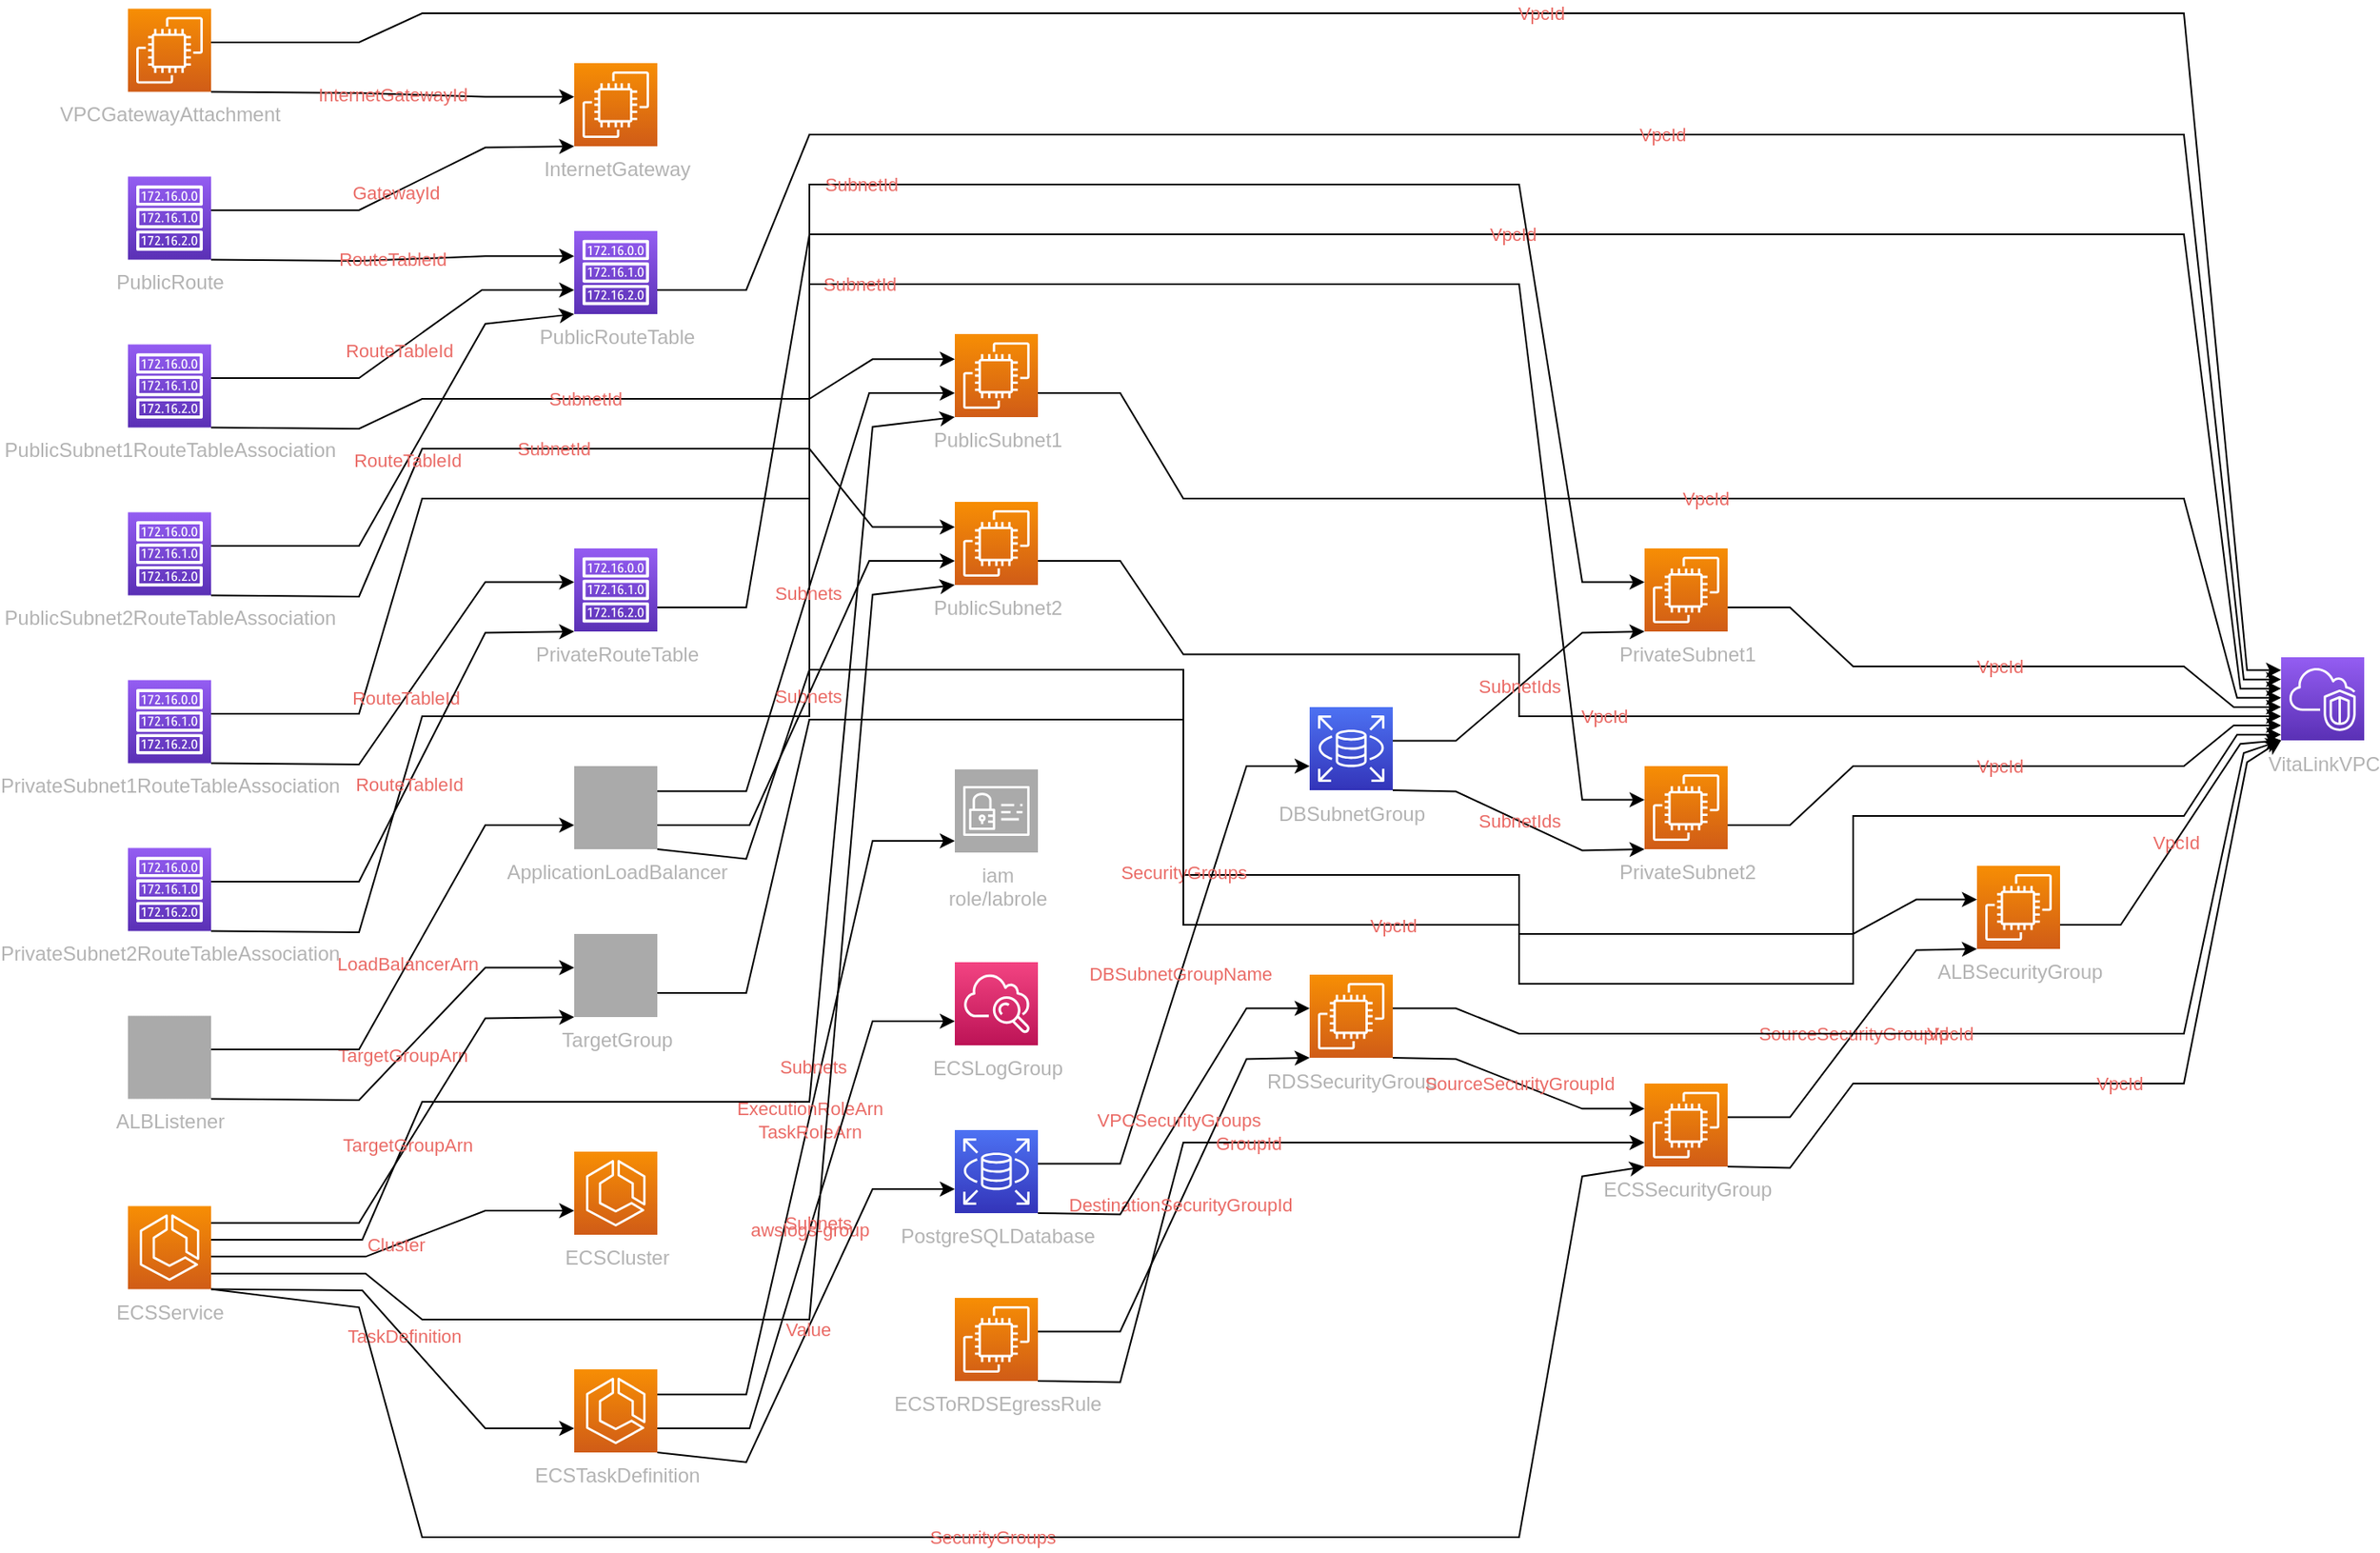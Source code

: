 <mxfile pages="2">
    <diagram id="diagramid" name="Diagram">
        <mxGraphModel dx="1014" dy="1539" grid="0" gridSize="10" guides="1" tooltips="1" connect="1" arrows="1" fold="1" page="0" pageScale="1" pageWidth="827" pageHeight="1169" math="0" shadow="0">
            <root>
                <mxCell id="0"/>
                <mxCell id="1" parent="0"/>
                <mxCell id="2" value="VitaLinkVPC" style="outlineConnect=0;fontColor=#B3B3B3;gradientColor=#945DF2;gradientDirection=north;fillColor=#5A30B5;strokeColor=#ffffff;dashed=0;verticalLabelPosition=bottom;verticalAlign=top;align=center;html=1;fontSize=12;fontStyle=0;aspect=fixed;shape=mxgraph.aws4.resourceIcon;resIcon=mxgraph.aws4.vpc;rounded=0;" parent="1" vertex="1">
                    <mxGeometry x="1372.5" y="387.5" width="50" height="50" as="geometry"/>
                </mxCell>
                <mxCell id="3" value="InternetGateway" style="outlineConnect=0;fontColor=#B3B3B3;gradientColor=#F78E04;gradientDirection=north;fillColor=#D05C17;strokeColor=#ffffff;dashed=0;verticalLabelPosition=bottom;verticalAlign=top;align=center;html=1;fontSize=12;fontStyle=0;aspect=fixed;shape=mxgraph.aws4.resourceIcon;resIcon=mxgraph.aws4.ec2;rounded=0;" parent="1" vertex="1">
                    <mxGeometry x="345.5" y="30" width="50" height="50" as="geometry"/>
                </mxCell>
                <mxCell id="4" value="VPCGatewayAttachment" style="outlineConnect=0;fontColor=#B3B3B3;gradientColor=#F78E04;gradientDirection=north;fillColor=#D05C17;strokeColor=#ffffff;dashed=0;verticalLabelPosition=bottom;verticalAlign=top;align=center;html=1;fontSize=12;fontStyle=0;aspect=fixed;shape=mxgraph.aws4.resourceIcon;resIcon=mxgraph.aws4.ec2;rounded=0;" parent="1" vertex="1">
                    <mxGeometry x="77" y="-2.75" width="50" height="50" as="geometry"/>
                </mxCell>
                <mxCell id="5" value="PublicSubnet1" style="outlineConnect=0;fontColor=#B3B3B3;gradientColor=#F78E04;gradientDirection=north;fillColor=#D05C17;strokeColor=#ffffff;dashed=0;verticalLabelPosition=bottom;verticalAlign=top;align=center;html=1;fontSize=12;fontStyle=0;aspect=fixed;shape=mxgraph.aws4.resourceIcon;resIcon=mxgraph.aws4.ec2;rounded=0;" parent="1" vertex="1">
                    <mxGeometry x="574.5" y="193" width="50" height="50" as="geometry"/>
                </mxCell>
                <mxCell id="6" value="PublicSubnet2" style="outlineConnect=0;fontColor=#B3B3B3;gradientColor=#F78E04;gradientDirection=north;fillColor=#D05C17;strokeColor=#ffffff;dashed=0;verticalLabelPosition=bottom;verticalAlign=top;align=center;html=1;fontSize=12;fontStyle=0;aspect=fixed;shape=mxgraph.aws4.resourceIcon;resIcon=mxgraph.aws4.ec2;rounded=0;" parent="1" vertex="1">
                    <mxGeometry x="574.5" y="294" width="50" height="50" as="geometry"/>
                </mxCell>
                <mxCell id="7" value="PrivateSubnet1" style="outlineConnect=0;fontColor=#B3B3B3;gradientColor=#F78E04;gradientDirection=north;fillColor=#D05C17;strokeColor=#ffffff;dashed=0;verticalLabelPosition=bottom;verticalAlign=top;align=center;html=1;fontSize=12;fontStyle=0;aspect=fixed;shape=mxgraph.aws4.resourceIcon;resIcon=mxgraph.aws4.ec2;rounded=0;" parent="1" vertex="1">
                    <mxGeometry x="989.5" y="322" width="50" height="50" as="geometry"/>
                </mxCell>
                <mxCell id="8" value="PrivateSubnet2" style="outlineConnect=0;fontColor=#B3B3B3;gradientColor=#F78E04;gradientDirection=north;fillColor=#D05C17;strokeColor=#ffffff;dashed=0;verticalLabelPosition=bottom;verticalAlign=top;align=center;html=1;fontSize=12;fontStyle=0;aspect=fixed;shape=mxgraph.aws4.resourceIcon;resIcon=mxgraph.aws4.ec2;rounded=0;" parent="1" vertex="1">
                    <mxGeometry x="989.5" y="453" width="50" height="50" as="geometry"/>
                </mxCell>
                <mxCell id="9" value="PublicRouteTable" style="outlineConnect=0;fontColor=#B3B3B3;gradientColor=#945DF2;gradientDirection=north;fillColor=#5A30B5;strokeColor=#ffffff;dashed=0;verticalLabelPosition=bottom;verticalAlign=top;align=center;html=1;fontSize=12;fontStyle=0;aspect=fixed;shape=mxgraph.aws4.resourceIcon;resIcon=mxgraph.aws4.route_table;rounded=0;" parent="1" vertex="1">
                    <mxGeometry x="345.5" y="131" width="50" height="50" as="geometry"/>
                </mxCell>
                <mxCell id="10" value="PublicRoute" style="outlineConnect=0;fontColor=#B3B3B3;gradientColor=#945DF2;gradientDirection=north;fillColor=#5A30B5;strokeColor=#ffffff;dashed=0;verticalLabelPosition=bottom;verticalAlign=top;align=center;html=1;fontSize=12;fontStyle=0;aspect=fixed;shape=mxgraph.aws4.resourceIcon;resIcon=mxgraph.aws4.route_table;rounded=0;" parent="1" vertex="1">
                    <mxGeometry x="77" y="98.25" width="50" height="50" as="geometry"/>
                </mxCell>
                <mxCell id="11" value="PublicSubnet1RouteTableAssociation" style="outlineConnect=0;fontColor=#B3B3B3;gradientColor=#945DF2;gradientDirection=north;fillColor=#5A30B5;strokeColor=#ffffff;dashed=0;verticalLabelPosition=bottom;verticalAlign=top;align=center;html=1;fontSize=12;fontStyle=0;aspect=fixed;shape=mxgraph.aws4.resourceIcon;resIcon=mxgraph.aws4.route_table;rounded=0;" parent="1" vertex="1">
                    <mxGeometry x="77" y="199.25" width="50" height="50" as="geometry"/>
                </mxCell>
                <mxCell id="12" value="PublicSubnet2RouteTableAssociation" style="outlineConnect=0;fontColor=#B3B3B3;gradientColor=#945DF2;gradientDirection=north;fillColor=#5A30B5;strokeColor=#ffffff;dashed=0;verticalLabelPosition=bottom;verticalAlign=top;align=center;html=1;fontSize=12;fontStyle=0;aspect=fixed;shape=mxgraph.aws4.resourceIcon;resIcon=mxgraph.aws4.route_table;rounded=0;" parent="1" vertex="1">
                    <mxGeometry x="77" y="300.25" width="50" height="50" as="geometry"/>
                </mxCell>
                <mxCell id="13" value="PrivateRouteTable" style="outlineConnect=0;fontColor=#B3B3B3;gradientColor=#945DF2;gradientDirection=north;fillColor=#5A30B5;strokeColor=#ffffff;dashed=0;verticalLabelPosition=bottom;verticalAlign=top;align=center;html=1;fontSize=12;fontStyle=0;aspect=fixed;shape=mxgraph.aws4.resourceIcon;resIcon=mxgraph.aws4.route_table;rounded=0;" parent="1" vertex="1">
                    <mxGeometry x="345.5" y="322" width="50" height="50" as="geometry"/>
                </mxCell>
                <mxCell id="14" value="PrivateSubnet1RouteTableAssociation" style="outlineConnect=0;fontColor=#B3B3B3;gradientColor=#945DF2;gradientDirection=north;fillColor=#5A30B5;strokeColor=#ffffff;dashed=0;verticalLabelPosition=bottom;verticalAlign=top;align=center;html=1;fontSize=12;fontStyle=0;aspect=fixed;shape=mxgraph.aws4.resourceIcon;resIcon=mxgraph.aws4.route_table;rounded=0;" parent="1" vertex="1">
                    <mxGeometry x="77" y="401.25" width="50" height="50" as="geometry"/>
                </mxCell>
                <mxCell id="15" value="PrivateSubnet2RouteTableAssociation" style="outlineConnect=0;fontColor=#B3B3B3;gradientColor=#945DF2;gradientDirection=north;fillColor=#5A30B5;strokeColor=#ffffff;dashed=0;verticalLabelPosition=bottom;verticalAlign=top;align=center;html=1;fontSize=12;fontStyle=0;aspect=fixed;shape=mxgraph.aws4.resourceIcon;resIcon=mxgraph.aws4.route_table;rounded=0;" parent="1" vertex="1">
                    <mxGeometry x="77" y="502.25" width="50" height="50" as="geometry"/>
                </mxCell>
                <mxCell id="16" value="ALBSecurityGroup" style="outlineConnect=0;fontColor=#B3B3B3;gradientColor=#F78E04;gradientDirection=north;fillColor=#D05C17;strokeColor=#ffffff;dashed=0;verticalLabelPosition=bottom;verticalAlign=top;align=center;html=1;fontSize=12;fontStyle=0;aspect=fixed;shape=mxgraph.aws4.resourceIcon;resIcon=mxgraph.aws4.ec2;rounded=0;" parent="1" vertex="1">
                    <mxGeometry x="1189.5" y="513" width="50" height="50" as="geometry"/>
                </mxCell>
                <mxCell id="17" value="ECSSecurityGroup" style="outlineConnect=0;fontColor=#B3B3B3;gradientColor=#F78E04;gradientDirection=north;fillColor=#D05C17;strokeColor=#ffffff;dashed=0;verticalLabelPosition=bottom;verticalAlign=top;align=center;html=1;fontSize=12;fontStyle=0;aspect=fixed;shape=mxgraph.aws4.resourceIcon;resIcon=mxgraph.aws4.ec2;rounded=0;" parent="1" vertex="1">
                    <mxGeometry x="989.5" y="644" width="50" height="50" as="geometry"/>
                </mxCell>
                <mxCell id="18" value="RDSSecurityGroup" style="outlineConnect=0;fontColor=#B3B3B3;gradientColor=#F78E04;gradientDirection=north;fillColor=#D05C17;strokeColor=#ffffff;dashed=0;verticalLabelPosition=bottom;verticalAlign=top;align=center;html=1;fontSize=12;fontStyle=0;aspect=fixed;shape=mxgraph.aws4.resourceIcon;resIcon=mxgraph.aws4.ec2;rounded=0;" parent="1" vertex="1">
                    <mxGeometry x="788" y="578.5" width="50" height="50" as="geometry"/>
                </mxCell>
                <mxCell id="19" value="ECSToRDSEgressRule" style="outlineConnect=0;fontColor=#B3B3B3;gradientColor=#F78E04;gradientDirection=north;fillColor=#D05C17;strokeColor=#ffffff;dashed=0;verticalLabelPosition=bottom;verticalAlign=top;align=center;html=1;fontSize=12;fontStyle=0;aspect=fixed;shape=mxgraph.aws4.resourceIcon;resIcon=mxgraph.aws4.ec2;rounded=0;" parent="1" vertex="1">
                    <mxGeometry x="574.5" y="773" width="50" height="50" as="geometry"/>
                </mxCell>
                <mxCell id="20" value="DBSubnetGroup" style="outlineConnect=0;fontColor=#B3B3B3;gradientColor=#4D72F3;gradientDirection=north;fillColor=#3334B9;strokeColor=#ffffff;dashed=0;verticalLabelPosition=bottom;verticalAlign=top;align=center;html=1;fontSize=12;fontStyle=0;aspect=fixed;shape=mxgraph.aws4.resourceIcon;resIcon=mxgraph.aws4.rds;rounded=0;" parent="1" vertex="1">
                    <mxGeometry x="788" y="417.5" width="50" height="50" as="geometry"/>
                </mxCell>
                <mxCell id="21" value="PostgreSQLDatabase" style="outlineConnect=0;fontColor=#B3B3B3;gradientColor=#4D72F3;gradientDirection=north;fillColor=#3334B9;strokeColor=#ffffff;dashed=0;verticalLabelPosition=bottom;verticalAlign=top;align=center;html=1;fontSize=12;fontStyle=0;aspect=fixed;shape=mxgraph.aws4.resourceIcon;resIcon=mxgraph.aws4.rds;rounded=0;" parent="1" vertex="1">
                    <mxGeometry x="574.5" y="672" width="50" height="50" as="geometry"/>
                </mxCell>
                <mxCell id="22" value="ApplicationLoadBalancer" style="outlineConnect=0;fontColor=#B3B3B3;gradientColor=#aaaaaa;gradientDirection=north;fillColor=#aaaaaa;strokeColor=#ffffff;dashed=0;verticalLabelPosition=bottom;verticalAlign=top;align=center;html=1;fontSize=12;fontStyle=0;aspect=fixed;shape=mxgraph.aws4.resourceIcon;resIcon=mxgraph.aws4.elasticloadbalancingv2;rounded=0;" parent="1" vertex="1">
                    <mxGeometry x="345.5" y="453" width="50" height="50" as="geometry"/>
                </mxCell>
                <mxCell id="23" value="TargetGroup" style="outlineConnect=0;fontColor=#B3B3B3;gradientColor=#aaaaaa;gradientDirection=north;fillColor=#aaaaaa;strokeColor=#ffffff;dashed=0;verticalLabelPosition=bottom;verticalAlign=top;align=center;html=1;fontSize=12;fontStyle=0;aspect=fixed;shape=mxgraph.aws4.resourceIcon;resIcon=mxgraph.aws4.elasticloadbalancingv2;rounded=0;" parent="1" vertex="1">
                    <mxGeometry x="345.5" y="554" width="50" height="50" as="geometry"/>
                </mxCell>
                <mxCell id="24" value="ALBListener" style="outlineConnect=0;fontColor=#B3B3B3;gradientColor=#aaaaaa;gradientDirection=north;fillColor=#aaaaaa;strokeColor=#ffffff;dashed=0;verticalLabelPosition=bottom;verticalAlign=top;align=center;html=1;fontSize=12;fontStyle=0;aspect=fixed;shape=mxgraph.aws4.resourceIcon;resIcon=mxgraph.aws4.elasticloadbalancingv2;rounded=0;" parent="1" vertex="1">
                    <mxGeometry x="77" y="603.25" width="50" height="50" as="geometry"/>
                </mxCell>
                <mxCell id="25" value="ECSLogGroup" style="outlineConnect=0;fontColor=#B3B3B3;gradientColor=#F34482;gradientDirection=north;fillColor=#BC1356;strokeColor=#ffffff;dashed=0;verticalLabelPosition=bottom;verticalAlign=top;align=center;html=1;fontSize=12;fontStyle=0;aspect=fixed;shape=mxgraph.aws4.resourceIcon;resIcon=mxgraph.aws4.cloudwatch;rounded=0;" parent="1" vertex="1">
                    <mxGeometry x="574.5" y="571" width="50" height="50" as="geometry"/>
                </mxCell>
                <mxCell id="26" value="ECSCluster" style="outlineConnect=0;fontColor=#B3B3B3;gradientColor=#F78E04;gradientDirection=north;fillColor=#D05C17;strokeColor=#ffffff;dashed=0;verticalLabelPosition=bottom;verticalAlign=top;align=center;html=1;fontSize=12;fontStyle=0;aspect=fixed;shape=mxgraph.aws4.resourceIcon;resIcon=mxgraph.aws4.ecs;rounded=0;" parent="1" vertex="1">
                    <mxGeometry x="345.5" y="685" width="50" height="50" as="geometry"/>
                </mxCell>
                <mxCell id="27" value="ECSTaskDefinition" style="outlineConnect=0;fontColor=#B3B3B3;gradientColor=#F78E04;gradientDirection=north;fillColor=#D05C17;strokeColor=#ffffff;dashed=0;verticalLabelPosition=bottom;verticalAlign=top;align=center;html=1;fontSize=12;fontStyle=0;aspect=fixed;shape=mxgraph.aws4.resourceIcon;resIcon=mxgraph.aws4.ecs;rounded=0;" parent="1" vertex="1">
                    <mxGeometry x="345.5" y="816" width="50" height="50" as="geometry"/>
                </mxCell>
                <mxCell id="28" value="ECSService" style="outlineConnect=0;fontColor=#B3B3B3;gradientColor=#F78E04;gradientDirection=north;fillColor=#D05C17;strokeColor=#ffffff;dashed=0;verticalLabelPosition=bottom;verticalAlign=top;align=center;html=1;fontSize=12;fontStyle=0;aspect=fixed;shape=mxgraph.aws4.resourceIcon;resIcon=mxgraph.aws4.ecs;rounded=0;" parent="1" vertex="1">
                    <mxGeometry x="77" y="717.75" width="50" height="50" as="geometry"/>
                </mxCell>
                <mxCell id="29" value="iam  &#xa;role/labrole" style="outlineConnect=0;fontColor=#B3B3B3;gradientColor=#aaaaaa;gradientDirection=north;fillColor=#aaaaaa;strokeColor=#ffffff;dashed=0;verticalLabelPosition=bottom;verticalAlign=top;align=center;html=1;fontSize=12;fontStyle=0;aspect=fixed;shape=mxgraph.aws4.resourceIcon;resIcon=mxgraph.aws4.identity_and_access_management;rounded=0;" parent="1" vertex="1">
                    <mxGeometry x="574.5" y="455" width="50" height="50" as="geometry"/>
                </mxCell>
                <mxCell id="VitaLinkVPC|VPCGatewayAttachment" value="VpcId" style="edgeStyle=orthogonalEdgeStyle;rounded=0;orthogonalLoop=1;jettySize=auto;html=1;labelBackgroundColor=none;fontColor=#EA6B66;noEdgeStyle=1;orthogonal=1;" parent="1" source="4" target="2" edge="1">
                    <mxGeometry relative="1" as="geometry">
                        <Array as="points">
                            <mxPoint x="216" y="17.5"/>
                            <mxPoint x="254"/>
                            <mxPoint x="487"/>
                            <mxPoint x="487"/>
                            <mxPoint x="712"/>
                            <mxPoint x="712"/>
                            <mxPoint x="914"/>
                            <mxPoint x="914"/>
                            <mxPoint x="1115"/>
                            <mxPoint x="1115"/>
                            <mxPoint x="1314"/>
                            <mxPoint x="1352" y="395.273"/>
                        </Array>
                    </mxGeometry>
                </mxCell>
                <mxCell id="InternetGateway|VPCGatewayAttachment" value="InternetGatewayId" style="edgeStyle=orthogonalEdgeStyle;rounded=0;orthogonalLoop=1;jettySize=auto;html=1;labelBackgroundColor=none;fontColor=#EA6B66;noEdgeStyle=1;orthogonal=1;" parent="1" source="4" target="3" edge="1">
                    <mxGeometry relative="1" as="geometry">
                        <Array as="points">
                            <mxPoint x="216" y="48"/>
                            <mxPoint x="292" y="50.25"/>
                        </Array>
                    </mxGeometry>
                </mxCell>
                <mxCell id="VitaLinkVPC|PublicSubnet1" value="VpcId" style="edgeStyle=orthogonalEdgeStyle;rounded=0;orthogonalLoop=1;jettySize=auto;html=1;labelBackgroundColor=none;fontColor=#EA6B66;noEdgeStyle=1;orthogonal=1;" parent="1" source="5" target="2" edge="1">
                    <mxGeometry relative="1" as="geometry">
                        <Array as="points">
                            <mxPoint x="674" y="228.5"/>
                            <mxPoint x="712" y="292"/>
                            <mxPoint x="914" y="292"/>
                            <mxPoint x="914" y="292"/>
                            <mxPoint x="1115" y="292"/>
                            <mxPoint x="1115" y="292"/>
                            <mxPoint x="1314" y="292"/>
                            <mxPoint x="1346" y="411.909"/>
                        </Array>
                    </mxGeometry>
                </mxCell>
                <mxCell id="VitaLinkVPC|PublicSubnet2" value="VpcId" style="edgeStyle=orthogonalEdgeStyle;rounded=0;orthogonalLoop=1;jettySize=auto;html=1;labelBackgroundColor=none;fontColor=#EA6B66;noEdgeStyle=1;orthogonal=1;" parent="1" source="6" target="2" edge="1">
                    <mxGeometry relative="1" as="geometry">
                        <Array as="points">
                            <mxPoint x="674" y="329.5"/>
                            <mxPoint x="712" y="385.75"/>
                            <mxPoint x="914" y="385.75"/>
                            <mxPoint x="914" y="423"/>
                            <mxPoint x="1115" y="423"/>
                            <mxPoint x="1115" y="423"/>
                            <mxPoint x="1314" y="423"/>
                            <mxPoint x="1342" y="423.0"/>
                        </Array>
                    </mxGeometry>
                </mxCell>
                <mxCell id="VitaLinkVPC|PrivateSubnet1" value="VpcId" style="edgeStyle=orthogonalEdgeStyle;rounded=0;orthogonalLoop=1;jettySize=auto;html=1;labelBackgroundColor=none;fontColor=#EA6B66;noEdgeStyle=1;orthogonal=1;" parent="1" source="7" target="2" edge="1">
                    <mxGeometry relative="1" as="geometry">
                        <Array as="points">
                            <mxPoint x="1077" y="357.5"/>
                            <mxPoint x="1115" y="393"/>
                            <mxPoint x="1314" y="393"/>
                            <mxPoint x="1344" y="417.455"/>
                        </Array>
                    </mxGeometry>
                </mxCell>
                <mxCell id="VitaLinkVPC|PrivateSubnet2" value="VpcId" style="edgeStyle=orthogonalEdgeStyle;rounded=0;orthogonalLoop=1;jettySize=auto;html=1;labelBackgroundColor=none;fontColor=#EA6B66;noEdgeStyle=1;orthogonal=1;" parent="1" source="8" target="2" edge="1">
                    <mxGeometry relative="1" as="geometry">
                        <Array as="points">
                            <mxPoint x="1077" y="488.5"/>
                            <mxPoint x="1115" y="453"/>
                            <mxPoint x="1314" y="453"/>
                            <mxPoint x="1344" y="428.545"/>
                        </Array>
                    </mxGeometry>
                </mxCell>
                <mxCell id="VitaLinkVPC|PublicRouteTable" value="VpcId" style="edgeStyle=orthogonalEdgeStyle;rounded=0;orthogonalLoop=1;jettySize=auto;html=1;labelBackgroundColor=none;fontColor=#EA6B66;noEdgeStyle=1;orthogonal=1;" parent="1" source="9" target="2" edge="1">
                    <mxGeometry relative="1" as="geometry">
                        <Array as="points">
                            <mxPoint x="449" y="166.5"/>
                            <mxPoint x="487" y="73"/>
                            <mxPoint x="712" y="73"/>
                            <mxPoint x="712" y="73"/>
                            <mxPoint x="914" y="73"/>
                            <mxPoint x="914" y="73"/>
                            <mxPoint x="1115" y="73"/>
                            <mxPoint x="1115" y="73"/>
                            <mxPoint x="1314" y="73"/>
                            <mxPoint x="1350" y="400.818"/>
                        </Array>
                    </mxGeometry>
                </mxCell>
                <mxCell id="PublicRouteTable|PublicRoute" value="RouteTableId" style="edgeStyle=orthogonalEdgeStyle;rounded=0;orthogonalLoop=1;jettySize=auto;html=1;labelBackgroundColor=none;fontColor=#EA6B66;noEdgeStyle=1;orthogonal=1;" parent="1" source="10" target="9" edge="1">
                    <mxGeometry relative="1" as="geometry">
                        <Array as="points">
                            <mxPoint x="216" y="149"/>
                            <mxPoint x="292" y="146.167"/>
                        </Array>
                    </mxGeometry>
                </mxCell>
                <mxCell id="InternetGateway|PublicRoute" value="GatewayId" style="edgeStyle=orthogonalEdgeStyle;rounded=0;orthogonalLoop=1;jettySize=auto;html=1;labelBackgroundColor=none;fontColor=#EA6B66;noEdgeStyle=1;orthogonal=1;" parent="1" source="10" target="3" edge="1">
                    <mxGeometry relative="1" as="geometry">
                        <Array as="points">
                            <mxPoint x="216" y="118.5"/>
                            <mxPoint x="292" y="80.75"/>
                        </Array>
                    </mxGeometry>
                </mxCell>
                <mxCell id="PublicSubnet1|PublicSubnet1RouteTableAssociation" value="SubnetId" style="edgeStyle=orthogonalEdgeStyle;rounded=0;orthogonalLoop=1;jettySize=auto;html=1;labelBackgroundColor=none;fontColor=#EA6B66;noEdgeStyle=1;orthogonal=1;" parent="1" source="11" target="5" edge="1">
                    <mxGeometry relative="1" as="geometry">
                        <Array as="points">
                            <mxPoint x="216" y="250"/>
                            <mxPoint x="254" y="232"/>
                            <mxPoint x="487" y="232"/>
                            <mxPoint x="525" y="208.167"/>
                        </Array>
                    </mxGeometry>
                </mxCell>
                <mxCell id="PublicRouteTable|PublicSubnet1RouteTableAssociation" value="RouteTableId" style="edgeStyle=orthogonalEdgeStyle;rounded=0;orthogonalLoop=1;jettySize=auto;html=1;labelBackgroundColor=none;fontColor=#EA6B66;noEdgeStyle=1;orthogonal=1;" parent="1" source="11" target="9" edge="1">
                    <mxGeometry relative="1" as="geometry">
                        <Array as="points">
                            <mxPoint x="216" y="219.5"/>
                            <mxPoint x="290" y="166.5"/>
                        </Array>
                    </mxGeometry>
                </mxCell>
                <mxCell id="PublicSubnet2|PublicSubnet2RouteTableAssociation" value="SubnetId" style="edgeStyle=orthogonalEdgeStyle;rounded=0;orthogonalLoop=1;jettySize=auto;html=1;labelBackgroundColor=none;fontColor=#EA6B66;noEdgeStyle=1;orthogonal=1;" parent="1" source="12" target="6" edge="1">
                    <mxGeometry relative="1" as="geometry">
                        <Array as="points">
                            <mxPoint x="216" y="351"/>
                            <mxPoint x="254" y="262"/>
                            <mxPoint x="487" y="262"/>
                            <mxPoint x="525" y="309.167"/>
                        </Array>
                    </mxGeometry>
                </mxCell>
                <mxCell id="PublicRouteTable|PublicSubnet2RouteTableAssociation" value="RouteTableId" style="edgeStyle=orthogonalEdgeStyle;rounded=0;orthogonalLoop=1;jettySize=auto;html=1;labelBackgroundColor=none;fontColor=#EA6B66;noEdgeStyle=1;orthogonal=1;" parent="1" source="12" target="9" edge="1">
                    <mxGeometry relative="1" as="geometry">
                        <Array as="points">
                            <mxPoint x="216" y="320.5"/>
                            <mxPoint x="292" y="186.833"/>
                        </Array>
                    </mxGeometry>
                </mxCell>
                <mxCell id="VitaLinkVPC|PrivateRouteTable" value="VpcId" style="edgeStyle=orthogonalEdgeStyle;rounded=0;orthogonalLoop=1;jettySize=auto;html=1;labelBackgroundColor=none;fontColor=#EA6B66;noEdgeStyle=1;orthogonal=1;" parent="1" source="13" target="2" edge="1">
                    <mxGeometry relative="1" as="geometry">
                        <Array as="points">
                            <mxPoint x="449" y="357.5"/>
                            <mxPoint x="487" y="133"/>
                            <mxPoint x="712" y="133"/>
                            <mxPoint x="712" y="133"/>
                            <mxPoint x="914" y="133"/>
                            <mxPoint x="914" y="133"/>
                            <mxPoint x="1115" y="133"/>
                            <mxPoint x="1115" y="133"/>
                            <mxPoint x="1314" y="133"/>
                            <mxPoint x="1348" y="406.364"/>
                        </Array>
                    </mxGeometry>
                </mxCell>
                <mxCell id="PrivateSubnet1|PrivateSubnet1RouteTableAssociation" value="SubnetId" style="edgeStyle=orthogonalEdgeStyle;rounded=0;orthogonalLoop=1;jettySize=auto;html=1;labelBackgroundColor=none;fontColor=#EA6B66;noEdgeStyle=1;orthogonal=1;" parent="1" source="14" target="7" edge="1">
                    <mxGeometry relative="1" as="geometry">
                        <Array as="points">
                            <mxPoint x="216" y="421.5"/>
                            <mxPoint x="254" y="292"/>
                            <mxPoint x="487" y="292"/>
                            <mxPoint x="487" y="103"/>
                            <mxPoint x="712" y="103"/>
                            <mxPoint x="712" y="103"/>
                            <mxPoint x="914" y="103"/>
                            <mxPoint x="952" y="342.25"/>
                        </Array>
                    </mxGeometry>
                </mxCell>
                <mxCell id="PrivateRouteTable|PrivateSubnet1RouteTableAssociation" value="RouteTableId" style="edgeStyle=orthogonalEdgeStyle;rounded=0;orthogonalLoop=1;jettySize=auto;html=1;labelBackgroundColor=none;fontColor=#EA6B66;noEdgeStyle=1;orthogonal=1;" parent="1" source="14" target="13" edge="1">
                    <mxGeometry relative="1" as="geometry">
                        <Array as="points">
                            <mxPoint x="216" y="452"/>
                            <mxPoint x="292" y="342.25"/>
                        </Array>
                    </mxGeometry>
                </mxCell>
                <mxCell id="PrivateSubnet2|PrivateSubnet2RouteTableAssociation" value="SubnetId" style="edgeStyle=orthogonalEdgeStyle;rounded=0;orthogonalLoop=1;jettySize=auto;html=1;labelBackgroundColor=none;fontColor=#EA6B66;noEdgeStyle=1;orthogonal=1;" parent="1" source="15" target="8" edge="1">
                    <mxGeometry relative="1" as="geometry">
                        <Array as="points">
                            <mxPoint x="216" y="553"/>
                            <mxPoint x="254" y="423"/>
                            <mxPoint x="487" y="423"/>
                            <mxPoint x="487" y="163"/>
                            <mxPoint x="712" y="163"/>
                            <mxPoint x="712" y="163"/>
                            <mxPoint x="914" y="163"/>
                            <mxPoint x="952" y="473.25"/>
                        </Array>
                    </mxGeometry>
                </mxCell>
                <mxCell id="PrivateRouteTable|PrivateSubnet2RouteTableAssociation" value="RouteTableId" style="edgeStyle=orthogonalEdgeStyle;rounded=0;orthogonalLoop=1;jettySize=auto;html=1;labelBackgroundColor=none;fontColor=#EA6B66;noEdgeStyle=1;orthogonal=1;" parent="1" source="15" target="13" edge="1">
                    <mxGeometry relative="1" as="geometry">
                        <Array as="points">
                            <mxPoint x="216" y="522.5"/>
                            <mxPoint x="292" y="372.75"/>
                        </Array>
                    </mxGeometry>
                </mxCell>
                <mxCell id="VitaLinkVPC|ALBSecurityGroup" value="VpcId" style="edgeStyle=orthogonalEdgeStyle;rounded=0;orthogonalLoop=1;jettySize=auto;html=1;labelBackgroundColor=none;fontColor=#EA6B66;noEdgeStyle=1;orthogonal=1;" parent="1" source="16" target="2" edge="1">
                    <mxGeometry relative="1" as="geometry">
                        <Array as="points">
                            <mxPoint x="1276" y="548.5"/>
                            <mxPoint x="1348" y="439.636"/>
                        </Array>
                    </mxGeometry>
                </mxCell>
                <mxCell id="VitaLinkVPC|ECSSecurityGroup" value="VpcId" style="edgeStyle=orthogonalEdgeStyle;rounded=0;orthogonalLoop=1;jettySize=auto;html=1;labelBackgroundColor=none;fontColor=#EA6B66;noEdgeStyle=1;orthogonal=1;" parent="1" source="17" target="2" edge="1">
                    <mxGeometry relative="1" as="geometry">
                        <Array as="points">
                            <mxPoint x="1077" y="694.75"/>
                            <mxPoint x="1115" y="644"/>
                            <mxPoint x="1314" y="644"/>
                            <mxPoint x="1352" y="450.727"/>
                        </Array>
                    </mxGeometry>
                </mxCell>
                <mxCell id="ALBSecurityGroup|ECSSecurityGroup" value="SourceSecurityGroupId" style="edgeStyle=orthogonalEdgeStyle;rounded=0;orthogonalLoop=1;jettySize=auto;html=1;labelBackgroundColor=none;fontColor=#EA6B66;noEdgeStyle=1;orthogonal=1;" parent="1" source="17" target="16" edge="1">
                    <mxGeometry relative="1" as="geometry">
                        <Array as="points">
                            <mxPoint x="1077" y="664.25"/>
                            <mxPoint x="1153" y="563.75"/>
                        </Array>
                    </mxGeometry>
                </mxCell>
                <mxCell id="VitaLinkVPC|RDSSecurityGroup" value="VpcId" style="edgeStyle=orthogonalEdgeStyle;rounded=0;orthogonalLoop=1;jettySize=auto;html=1;labelBackgroundColor=none;fontColor=#EA6B66;noEdgeStyle=1;orthogonal=1;" parent="1" source="18" target="2" edge="1">
                    <mxGeometry relative="1" as="geometry">
                        <Array as="points">
                            <mxPoint x="876" y="598.75"/>
                            <mxPoint x="914" y="614"/>
                            <mxPoint x="1115" y="614"/>
                            <mxPoint x="1115" y="614"/>
                            <mxPoint x="1314" y="614"/>
                            <mxPoint x="1350" y="445.182"/>
                        </Array>
                    </mxGeometry>
                </mxCell>
                <mxCell id="ECSSecurityGroup|RDSSecurityGroup" value="SourceSecurityGroupId" style="edgeStyle=orthogonalEdgeStyle;rounded=0;orthogonalLoop=1;jettySize=auto;html=1;labelBackgroundColor=none;fontColor=#EA6B66;noEdgeStyle=1;orthogonal=1;" parent="1" source="18" target="17" edge="1">
                    <mxGeometry relative="1" as="geometry">
                        <Array as="points">
                            <mxPoint x="876" y="629.25"/>
                            <mxPoint x="952" y="659.167"/>
                        </Array>
                    </mxGeometry>
                </mxCell>
                <mxCell id="ECSSecurityGroup|ECSToRDSEgressRule" value="GroupId" style="edgeStyle=orthogonalEdgeStyle;rounded=0;orthogonalLoop=1;jettySize=auto;html=1;labelBackgroundColor=none;fontColor=#EA6B66;noEdgeStyle=1;orthogonal=1;" parent="1" source="19" target="17" edge="1">
                    <mxGeometry relative="1" as="geometry">
                        <Array as="points">
                            <mxPoint x="674" y="823.75"/>
                            <mxPoint x="712" y="679.5"/>
                            <mxPoint x="914" y="679.5"/>
                            <mxPoint x="950" y="679.5"/>
                        </Array>
                    </mxGeometry>
                </mxCell>
                <mxCell id="RDSSecurityGroup|ECSToRDSEgressRule" value="DestinationSecurityGroupId" style="edgeStyle=orthogonalEdgeStyle;rounded=0;orthogonalLoop=1;jettySize=auto;html=1;labelBackgroundColor=none;fontColor=#EA6B66;noEdgeStyle=1;orthogonal=1;" parent="1" source="19" target="18" edge="1">
                    <mxGeometry relative="1" as="geometry">
                        <Array as="points">
                            <mxPoint x="674" y="793.25"/>
                            <mxPoint x="750" y="629.25"/>
                        </Array>
                    </mxGeometry>
                </mxCell>
                <mxCell id="PrivateSubnet1|DBSubnetGroup" value="SubnetIds" style="edgeStyle=orthogonalEdgeStyle;rounded=0;orthogonalLoop=1;jettySize=auto;html=1;labelBackgroundColor=none;fontColor=#EA6B66;noEdgeStyle=1;orthogonal=1;" parent="1" source="20" target="7" edge="1">
                    <mxGeometry relative="1" as="geometry">
                        <Array as="points">
                            <mxPoint x="876" y="437.75"/>
                            <mxPoint x="952" y="372.75"/>
                        </Array>
                    </mxGeometry>
                </mxCell>
                <mxCell id="PrivateSubnet2|DBSubnetGroup" value="SubnetIds" style="edgeStyle=orthogonalEdgeStyle;rounded=0;orthogonalLoop=1;jettySize=auto;html=1;labelBackgroundColor=none;fontColor=#EA6B66;noEdgeStyle=1;orthogonal=1;" parent="1" source="20" target="8" edge="1">
                    <mxGeometry relative="1" as="geometry">
                        <Array as="points">
                            <mxPoint x="876" y="468.25"/>
                            <mxPoint x="952" y="503.75"/>
                        </Array>
                    </mxGeometry>
                </mxCell>
                <mxCell id="DBSubnetGroup|PostgreSQLDatabase" value="DBSubnetGroupName" style="edgeStyle=orthogonalEdgeStyle;rounded=0;orthogonalLoop=1;jettySize=auto;html=1;labelBackgroundColor=none;fontColor=#EA6B66;noEdgeStyle=1;orthogonal=1;" parent="1" source="21" target="20" edge="1">
                    <mxGeometry relative="1" as="geometry">
                        <Array as="points">
                            <mxPoint x="674" y="692.25"/>
                            <mxPoint x="750" y="453"/>
                        </Array>
                    </mxGeometry>
                </mxCell>
                <mxCell id="RDSSecurityGroup|PostgreSQLDatabase" value="VPCSecurityGroups" style="edgeStyle=orthogonalEdgeStyle;rounded=0;orthogonalLoop=1;jettySize=auto;html=1;labelBackgroundColor=none;fontColor=#EA6B66;noEdgeStyle=1;orthogonal=1;" parent="1" source="21" target="18" edge="1">
                    <mxGeometry relative="1" as="geometry">
                        <Array as="points">
                            <mxPoint x="674" y="722.75"/>
                            <mxPoint x="750" y="598.75"/>
                        </Array>
                    </mxGeometry>
                </mxCell>
                <mxCell id="PublicSubnet1|ApplicationLoadBalancer" value="Subnets" style="edgeStyle=orthogonalEdgeStyle;rounded=0;orthogonalLoop=1;jettySize=auto;html=1;labelBackgroundColor=none;fontColor=#EA6B66;noEdgeStyle=1;orthogonal=1;" parent="1" source="22" target="5" edge="1">
                    <mxGeometry relative="1" as="geometry">
                        <Array as="points">
                            <mxPoint x="449" y="468.167"/>
                            <mxPoint x="523" y="228.5"/>
                        </Array>
                    </mxGeometry>
                </mxCell>
                <mxCell id="PublicSubnet2|ApplicationLoadBalancer" value="Subnets" style="edgeStyle=orthogonalEdgeStyle;rounded=0;orthogonalLoop=1;jettySize=auto;html=1;labelBackgroundColor=none;fontColor=#EA6B66;noEdgeStyle=1;orthogonal=1;" parent="1" source="22" target="6" edge="1">
                    <mxGeometry relative="1" as="geometry">
                        <Array as="points">
                            <mxPoint x="451" y="488.5"/>
                            <mxPoint x="523" y="329.5"/>
                        </Array>
                    </mxGeometry>
                </mxCell>
                <mxCell id="ALBSecurityGroup|ApplicationLoadBalancer" value="SecurityGroups" style="edgeStyle=orthogonalEdgeStyle;rounded=0;orthogonalLoop=1;jettySize=auto;html=1;labelBackgroundColor=none;fontColor=#EA6B66;noEdgeStyle=1;orthogonal=1;" parent="1" source="22" target="16" edge="1">
                    <mxGeometry relative="1" as="geometry">
                        <Array as="points">
                            <mxPoint x="449" y="508.833"/>
                            <mxPoint x="487" y="395"/>
                            <mxPoint x="712" y="395"/>
                            <mxPoint x="712" y="518.5"/>
                            <mxPoint x="914" y="518.5"/>
                            <mxPoint x="914" y="554"/>
                            <mxPoint x="1115" y="554"/>
                            <mxPoint x="1153" y="533.25"/>
                        </Array>
                    </mxGeometry>
                </mxCell>
                <mxCell id="VitaLinkVPC|TargetGroup" value="VpcId" style="edgeStyle=orthogonalEdgeStyle;rounded=0;orthogonalLoop=1;jettySize=auto;html=1;labelBackgroundColor=none;fontColor=#EA6B66;noEdgeStyle=1;orthogonal=1;" parent="1" source="23" target="2" edge="1">
                    <mxGeometry relative="1" as="geometry">
                        <Array as="points">
                            <mxPoint x="449" y="589.5"/>
                            <mxPoint x="487" y="425"/>
                            <mxPoint x="712" y="425"/>
                            <mxPoint x="712" y="548.5"/>
                            <mxPoint x="914" y="548.5"/>
                            <mxPoint x="914" y="584"/>
                            <mxPoint x="1115" y="584"/>
                            <mxPoint x="1115" y="483"/>
                            <mxPoint x="1314" y="483"/>
                            <mxPoint x="1346" y="434.091"/>
                        </Array>
                    </mxGeometry>
                </mxCell>
                <mxCell id="TargetGroup|ALBListener" value="TargetGroupArn" style="edgeStyle=orthogonalEdgeStyle;rounded=0;orthogonalLoop=1;jettySize=auto;html=1;labelBackgroundColor=none;fontColor=#EA6B66;noEdgeStyle=1;orthogonal=1;" parent="1" source="24" target="23" edge="1">
                    <mxGeometry relative="1" as="geometry">
                        <Array as="points">
                            <mxPoint x="216" y="654"/>
                            <mxPoint x="292" y="574.25"/>
                        </Array>
                    </mxGeometry>
                </mxCell>
                <mxCell id="ApplicationLoadBalancer|ALBListener" value="LoadBalancerArn" style="edgeStyle=orthogonalEdgeStyle;rounded=0;orthogonalLoop=1;jettySize=auto;html=1;labelBackgroundColor=none;fontColor=#EA6B66;noEdgeStyle=1;orthogonal=1;" parent="1" source="24" target="22" edge="1">
                    <mxGeometry relative="1" as="geometry">
                        <Array as="points">
                            <mxPoint x="216" y="623.5"/>
                            <mxPoint x="292" y="488.5"/>
                        </Array>
                    </mxGeometry>
                </mxCell>
                <mxCell id="iam  &#xa;role/labrole|ECSTaskDefinition" value="ExecutionRoleArn&#xa;TaskRoleArn" style="edgeStyle=orthogonalEdgeStyle;rounded=0;orthogonalLoop=1;jettySize=auto;html=1;labelBackgroundColor=none;fontColor=#EA6B66;noEdgeStyle=1;orthogonal=1;" parent="1" source="27" target="29" edge="1">
                    <mxGeometry relative="1" as="geometry">
                        <Array as="points">
                            <mxPoint x="449" y="831.167"/>
                            <mxPoint x="525" y="498"/>
                        </Array>
                    </mxGeometry>
                </mxCell>
                <mxCell id="ECSLogGroup|ECSTaskDefinition" value="awslogs-group" style="edgeStyle=orthogonalEdgeStyle;rounded=0;orthogonalLoop=1;jettySize=auto;html=1;labelBackgroundColor=none;fontColor=#EA6B66;noEdgeStyle=1;orthogonal=1;" parent="1" source="27" target="25" edge="1">
                    <mxGeometry relative="1" as="geometry">
                        <Array as="points">
                            <mxPoint x="451" y="851.5"/>
                            <mxPoint x="525" y="606.5"/>
                        </Array>
                    </mxGeometry>
                </mxCell>
                <mxCell id="PostgreSQLDatabase|ECSTaskDefinition" value="Value" style="edgeStyle=orthogonalEdgeStyle;rounded=0;orthogonalLoop=1;jettySize=auto;html=1;labelBackgroundColor=none;fontColor=#EA6B66;noEdgeStyle=1;orthogonal=1;" parent="1" source="27" target="21" edge="1">
                    <mxGeometry relative="1" as="geometry">
                        <Array as="points">
                            <mxPoint x="449" y="871.833"/>
                            <mxPoint x="525" y="707.5"/>
                        </Array>
                    </mxGeometry>
                </mxCell>
                <mxCell id="ECSCluster|ECSService" value="Cluster" style="edgeStyle=orthogonalEdgeStyle;rounded=0;orthogonalLoop=1;jettySize=auto;html=1;labelBackgroundColor=none;fontColor=#EA6B66;noEdgeStyle=1;orthogonal=1;" parent="1" source="28" target="26" edge="1">
                    <mxGeometry relative="1" as="geometry">
                        <Array as="points">
                            <mxPoint x="220" y="748.167"/>
                            <mxPoint x="292" y="720.5"/>
                        </Array>
                    </mxGeometry>
                </mxCell>
                <mxCell id="ECSTaskDefinition|ECSService" value="TaskDefinition" style="edgeStyle=orthogonalEdgeStyle;rounded=0;orthogonalLoop=1;jettySize=auto;html=1;labelBackgroundColor=none;fontColor=#EA6B66;noEdgeStyle=1;orthogonal=1;" parent="1" source="28" target="27" edge="1">
                    <mxGeometry relative="1" as="geometry">
                        <Array as="points">
                            <mxPoint x="218" y="768.5"/>
                            <mxPoint x="292" y="851.5"/>
                        </Array>
                    </mxGeometry>
                </mxCell>
                <mxCell id="PublicSubnet1|ECSService" value="Subnets" style="edgeStyle=orthogonalEdgeStyle;rounded=0;orthogonalLoop=1;jettySize=auto;html=1;labelBackgroundColor=none;fontColor=#EA6B66;noEdgeStyle=1;orthogonal=1;" parent="1" source="28" target="5" edge="1">
                    <mxGeometry relative="1" as="geometry">
                        <Array as="points">
                            <mxPoint x="218" y="738"/>
                            <mxPoint x="254" y="655"/>
                            <mxPoint x="487" y="655"/>
                            <mxPoint x="525" y="248.833"/>
                        </Array>
                    </mxGeometry>
                </mxCell>
                <mxCell id="PublicSubnet2|ECSService" value="Subnets" style="edgeStyle=orthogonalEdgeStyle;rounded=0;orthogonalLoop=1;jettySize=auto;html=1;labelBackgroundColor=none;fontColor=#EA6B66;noEdgeStyle=1;orthogonal=1;" parent="1" source="28" target="6" edge="1">
                    <mxGeometry relative="1" as="geometry">
                        <Array as="points">
                            <mxPoint x="220" y="758.333"/>
                            <mxPoint x="254" y="786"/>
                            <mxPoint x="487" y="786"/>
                            <mxPoint x="525" y="349.833"/>
                        </Array>
                    </mxGeometry>
                </mxCell>
                <mxCell id="ECSSecurityGroup|ECSService" value="SecurityGroups" style="edgeStyle=orthogonalEdgeStyle;rounded=0;orthogonalLoop=1;jettySize=auto;html=1;labelBackgroundColor=none;fontColor=#EA6B66;noEdgeStyle=1;orthogonal=1;" parent="1" source="28" target="17" edge="1">
                    <mxGeometry relative="1" as="geometry">
                        <Array as="points">
                            <mxPoint x="216" y="778.667"/>
                            <mxPoint x="254" y="917"/>
                            <mxPoint x="487" y="917"/>
                            <mxPoint x="487" y="917"/>
                            <mxPoint x="712" y="917"/>
                            <mxPoint x="712" y="917"/>
                            <mxPoint x="914" y="917"/>
                            <mxPoint x="952" y="699.833"/>
                        </Array>
                    </mxGeometry>
                </mxCell>
                <mxCell id="TargetGroup|ECSService" value="TargetGroupArn" style="edgeStyle=orthogonalEdgeStyle;rounded=0;orthogonalLoop=1;jettySize=auto;html=1;labelBackgroundColor=none;fontColor=#EA6B66;noEdgeStyle=1;orthogonal=1;" parent="1" source="28" target="23" edge="1">
                    <mxGeometry relative="1" as="geometry">
                        <Array as="points">
                            <mxPoint x="216" y="727.833"/>
                            <mxPoint x="292" y="604.75"/>
                        </Array>
                    </mxGeometry>
                </mxCell>
            </root>
        </mxGraphModel>
    </diagram>
</mxfile>